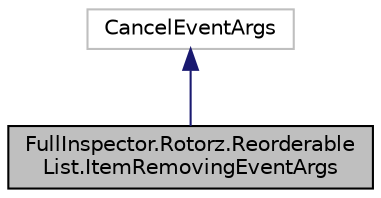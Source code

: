digraph "FullInspector.Rotorz.ReorderableList.ItemRemovingEventArgs"
{
  edge [fontname="Helvetica",fontsize="10",labelfontname="Helvetica",labelfontsize="10"];
  node [fontname="Helvetica",fontsize="10",shape=record];
  Node1 [label="FullInspector.Rotorz.Reorderable\lList.ItemRemovingEventArgs",height=0.2,width=0.4,color="black", fillcolor="grey75", style="filled" fontcolor="black"];
  Node2 -> Node1 [dir="back",color="midnightblue",fontsize="10",style="solid",fontname="Helvetica"];
  Node2 [label="CancelEventArgs",height=0.2,width=0.4,color="grey75", fillcolor="white", style="filled"];
}
